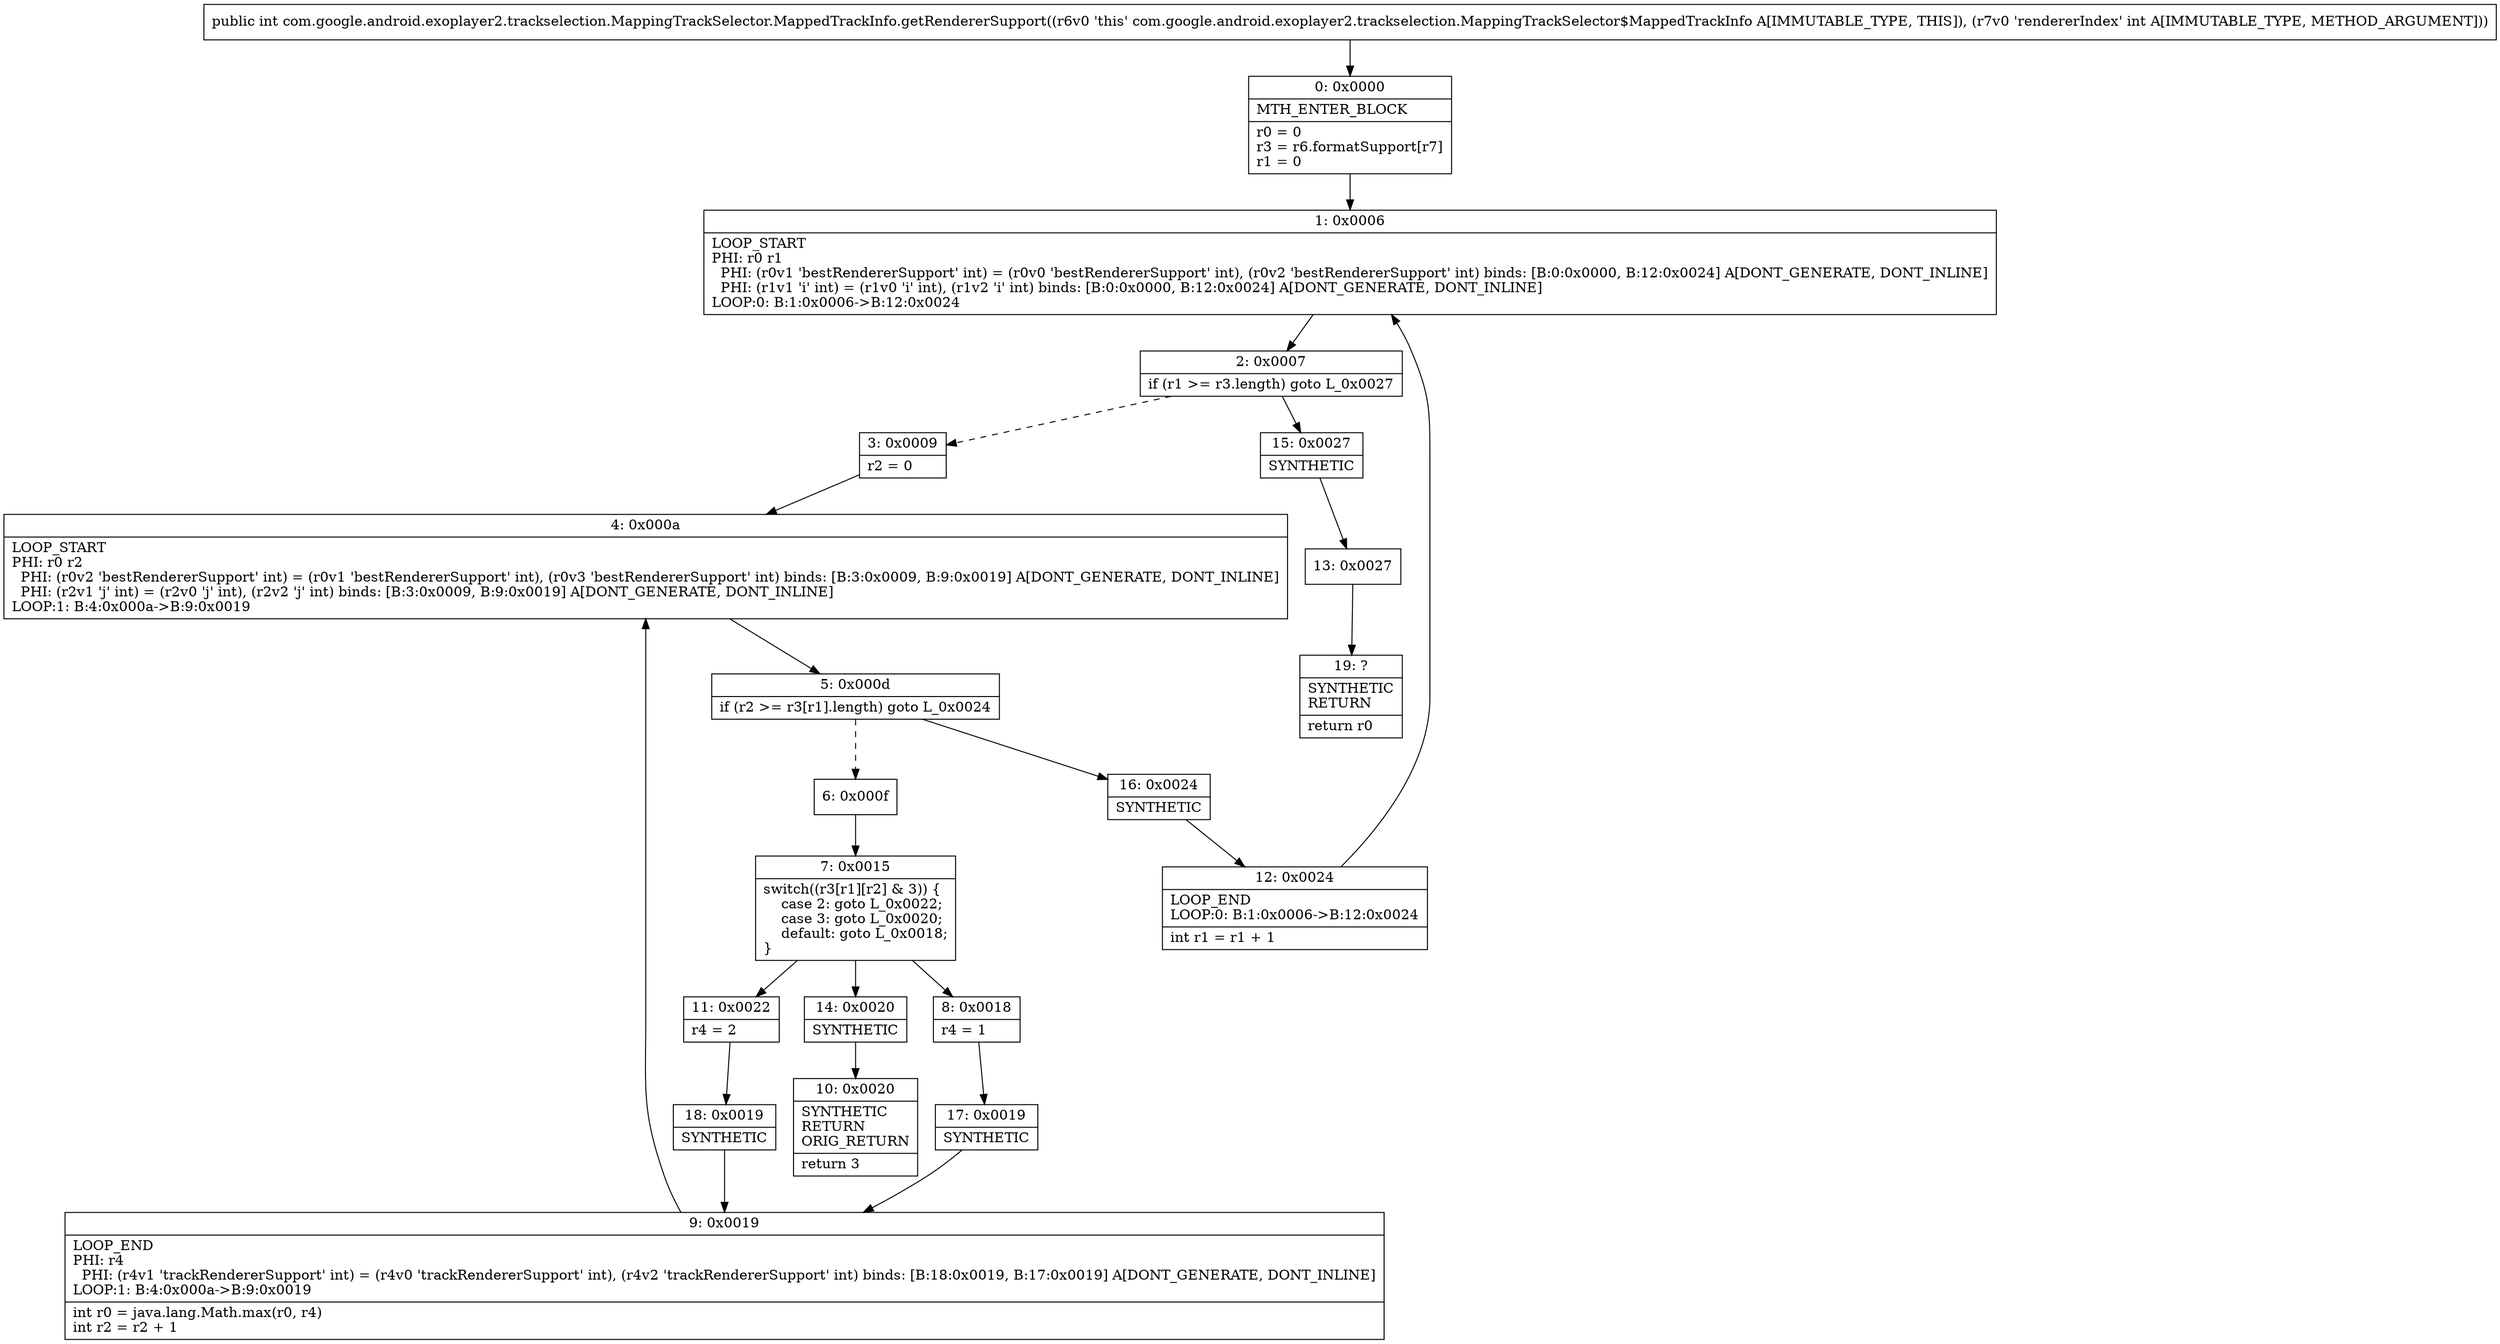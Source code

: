digraph "CFG forcom.google.android.exoplayer2.trackselection.MappingTrackSelector.MappedTrackInfo.getRendererSupport(I)I" {
Node_0 [shape=record,label="{0\:\ 0x0000|MTH_ENTER_BLOCK\l|r0 = 0\lr3 = r6.formatSupport[r7]\lr1 = 0\l}"];
Node_1 [shape=record,label="{1\:\ 0x0006|LOOP_START\lPHI: r0 r1 \l  PHI: (r0v1 'bestRendererSupport' int) = (r0v0 'bestRendererSupport' int), (r0v2 'bestRendererSupport' int) binds: [B:0:0x0000, B:12:0x0024] A[DONT_GENERATE, DONT_INLINE]\l  PHI: (r1v1 'i' int) = (r1v0 'i' int), (r1v2 'i' int) binds: [B:0:0x0000, B:12:0x0024] A[DONT_GENERATE, DONT_INLINE]\lLOOP:0: B:1:0x0006\-\>B:12:0x0024\l}"];
Node_2 [shape=record,label="{2\:\ 0x0007|if (r1 \>= r3.length) goto L_0x0027\l}"];
Node_3 [shape=record,label="{3\:\ 0x0009|r2 = 0\l}"];
Node_4 [shape=record,label="{4\:\ 0x000a|LOOP_START\lPHI: r0 r2 \l  PHI: (r0v2 'bestRendererSupport' int) = (r0v1 'bestRendererSupport' int), (r0v3 'bestRendererSupport' int) binds: [B:3:0x0009, B:9:0x0019] A[DONT_GENERATE, DONT_INLINE]\l  PHI: (r2v1 'j' int) = (r2v0 'j' int), (r2v2 'j' int) binds: [B:3:0x0009, B:9:0x0019] A[DONT_GENERATE, DONT_INLINE]\lLOOP:1: B:4:0x000a\-\>B:9:0x0019\l}"];
Node_5 [shape=record,label="{5\:\ 0x000d|if (r2 \>= r3[r1].length) goto L_0x0024\l}"];
Node_6 [shape=record,label="{6\:\ 0x000f}"];
Node_7 [shape=record,label="{7\:\ 0x0015|switch((r3[r1][r2] & 3)) \{\l    case 2: goto L_0x0022;\l    case 3: goto L_0x0020;\l    default: goto L_0x0018;\l\}\l}"];
Node_8 [shape=record,label="{8\:\ 0x0018|r4 = 1\l}"];
Node_9 [shape=record,label="{9\:\ 0x0019|LOOP_END\lPHI: r4 \l  PHI: (r4v1 'trackRendererSupport' int) = (r4v0 'trackRendererSupport' int), (r4v2 'trackRendererSupport' int) binds: [B:18:0x0019, B:17:0x0019] A[DONT_GENERATE, DONT_INLINE]\lLOOP:1: B:4:0x000a\-\>B:9:0x0019\l|int r0 = java.lang.Math.max(r0, r4)\lint r2 = r2 + 1\l}"];
Node_10 [shape=record,label="{10\:\ 0x0020|SYNTHETIC\lRETURN\lORIG_RETURN\l|return 3\l}"];
Node_11 [shape=record,label="{11\:\ 0x0022|r4 = 2\l}"];
Node_12 [shape=record,label="{12\:\ 0x0024|LOOP_END\lLOOP:0: B:1:0x0006\-\>B:12:0x0024\l|int r1 = r1 + 1\l}"];
Node_13 [shape=record,label="{13\:\ 0x0027}"];
Node_14 [shape=record,label="{14\:\ 0x0020|SYNTHETIC\l}"];
Node_15 [shape=record,label="{15\:\ 0x0027|SYNTHETIC\l}"];
Node_16 [shape=record,label="{16\:\ 0x0024|SYNTHETIC\l}"];
Node_17 [shape=record,label="{17\:\ 0x0019|SYNTHETIC\l}"];
Node_18 [shape=record,label="{18\:\ 0x0019|SYNTHETIC\l}"];
Node_19 [shape=record,label="{19\:\ ?|SYNTHETIC\lRETURN\l|return r0\l}"];
MethodNode[shape=record,label="{public int com.google.android.exoplayer2.trackselection.MappingTrackSelector.MappedTrackInfo.getRendererSupport((r6v0 'this' com.google.android.exoplayer2.trackselection.MappingTrackSelector$MappedTrackInfo A[IMMUTABLE_TYPE, THIS]), (r7v0 'rendererIndex' int A[IMMUTABLE_TYPE, METHOD_ARGUMENT])) }"];
MethodNode -> Node_0;
Node_0 -> Node_1;
Node_1 -> Node_2;
Node_2 -> Node_3[style=dashed];
Node_2 -> Node_15;
Node_3 -> Node_4;
Node_4 -> Node_5;
Node_5 -> Node_6[style=dashed];
Node_5 -> Node_16;
Node_6 -> Node_7;
Node_7 -> Node_8;
Node_7 -> Node_11;
Node_7 -> Node_14;
Node_8 -> Node_17;
Node_9 -> Node_4;
Node_11 -> Node_18;
Node_12 -> Node_1;
Node_13 -> Node_19;
Node_14 -> Node_10;
Node_15 -> Node_13;
Node_16 -> Node_12;
Node_17 -> Node_9;
Node_18 -> Node_9;
}

